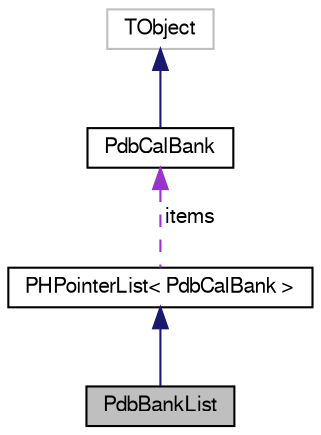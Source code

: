 digraph "PdbBankList"
{
  bgcolor="transparent";
  edge [fontname="FreeSans",fontsize="10",labelfontname="FreeSans",labelfontsize="10"];
  node [fontname="FreeSans",fontsize="10",shape=record];
  Node1 [label="PdbBankList",height=0.2,width=0.4,color="black", fillcolor="grey75", style="filled" fontcolor="black"];
  Node2 -> Node1 [dir="back",color="midnightblue",fontsize="10",style="solid",fontname="FreeSans"];
  Node2 [label="PHPointerList\< PdbCalBank \>",height=0.2,width=0.4,color="black",URL="$d6/d86/classPHPointerList.html"];
  Node3 -> Node2 [dir="back",color="darkorchid3",fontsize="10",style="dashed",label=" items" ,fontname="FreeSans"];
  Node3 [label="PdbCalBank",height=0.2,width=0.4,color="black",URL="$da/d4f/classPdbCalBank.html"];
  Node4 -> Node3 [dir="back",color="midnightblue",fontsize="10",style="solid",fontname="FreeSans"];
  Node4 [label="TObject",height=0.2,width=0.4,color="grey75"];
}
